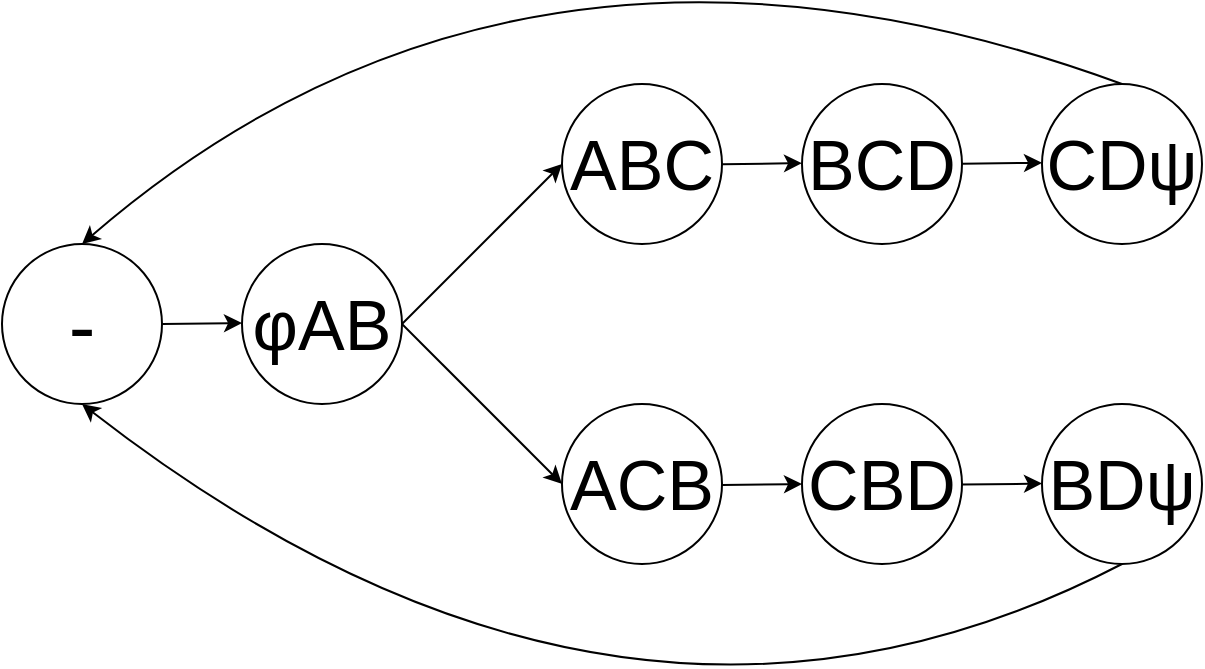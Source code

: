 <mxfile version="22.1.20" type="github">
  <diagram name="Seite-1" id="IBqcnsN6eLZTh5Qhn7dX">
    <mxGraphModel dx="1195" dy="652" grid="1" gridSize="10" guides="1" tooltips="1" connect="1" arrows="1" fold="1" page="1" pageScale="1" pageWidth="1169" pageHeight="827" math="0" shadow="0">
      <root>
        <mxCell id="0" />
        <mxCell id="1" parent="0" />
        <mxCell id="aK3b99Qzdh7lHUsJJeN6-3" value="ABC" style="ellipse;whiteSpace=wrap;html=1;aspect=fixed;fontSize=35;" vertex="1" parent="1">
          <mxGeometry x="480" y="80" width="80" height="80" as="geometry" />
        </mxCell>
        <mxCell id="aK3b99Qzdh7lHUsJJeN6-4" value="φAB" style="ellipse;whiteSpace=wrap;html=1;aspect=fixed;fontSize=35;" vertex="1" parent="1">
          <mxGeometry x="320" y="160" width="80" height="80" as="geometry" />
        </mxCell>
        <mxCell id="aK3b99Qzdh7lHUsJJeN6-6" value="" style="endArrow=classic;html=1;rounded=0;curved=1;entryX=0;entryY=0.5;entryDx=0;entryDy=0;exitX=1;exitY=0.5;exitDx=0;exitDy=0;" edge="1" parent="1" source="aK3b99Qzdh7lHUsJJeN6-4" target="aK3b99Qzdh7lHUsJJeN6-3">
          <mxGeometry width="50" height="50" relative="1" as="geometry">
            <mxPoint x="400" y="200" as="sourcePoint" />
            <mxPoint x="470" y="210" as="targetPoint" />
          </mxGeometry>
        </mxCell>
        <mxCell id="aK3b99Qzdh7lHUsJJeN6-8" value="BDψ" style="ellipse;whiteSpace=wrap;html=1;aspect=fixed;fontSize=35;" vertex="1" parent="1">
          <mxGeometry x="720" y="240" width="80" height="80" as="geometry" />
        </mxCell>
        <mxCell id="aK3b99Qzdh7lHUsJJeN6-10" value="ACB" style="ellipse;whiteSpace=wrap;html=1;aspect=fixed;fontSize=35;" vertex="1" parent="1">
          <mxGeometry x="480" y="240" width="80" height="80" as="geometry" />
        </mxCell>
        <mxCell id="aK3b99Qzdh7lHUsJJeN6-16" value="CDψ" style="ellipse;whiteSpace=wrap;html=1;aspect=fixed;fontSize=35;" vertex="1" parent="1">
          <mxGeometry x="720" y="80" width="80" height="80" as="geometry" />
        </mxCell>
        <mxCell id="aK3b99Qzdh7lHUsJJeN6-20" value="" style="endArrow=classic;html=1;rounded=0;curved=1;entryX=0;entryY=0.5;entryDx=0;entryDy=0;exitX=1;exitY=0.5;exitDx=0;exitDy=0;" edge="1" parent="1" source="aK3b99Qzdh7lHUsJJeN6-1">
          <mxGeometry width="50" height="50" relative="1" as="geometry">
            <mxPoint x="240" y="199.5" as="sourcePoint" />
            <mxPoint x="320" y="199.5" as="targetPoint" />
          </mxGeometry>
        </mxCell>
        <mxCell id="aK3b99Qzdh7lHUsJJeN6-24" value="" style="endArrow=classic;html=1;rounded=0;curved=1;entryX=0;entryY=0.5;entryDx=0;entryDy=0;exitX=1;exitY=0.5;exitDx=0;exitDy=0;" edge="1" parent="1" source="aK3b99Qzdh7lHUsJJeN6-4" target="aK3b99Qzdh7lHUsJJeN6-10">
          <mxGeometry width="50" height="50" relative="1" as="geometry">
            <mxPoint x="410" y="210" as="sourcePoint" />
            <mxPoint x="490" y="170" as="targetPoint" />
          </mxGeometry>
        </mxCell>
        <mxCell id="aK3b99Qzdh7lHUsJJeN6-28" value="" style="endArrow=classic;html=1;rounded=0;curved=1;entryX=0;entryY=0.5;entryDx=0;entryDy=0;exitX=1;exitY=0.5;exitDx=0;exitDy=0;" edge="1" parent="1" target="aK3b99Qzdh7lHUsJJeN6-1">
          <mxGeometry width="50" height="50" relative="1" as="geometry">
            <mxPoint x="240" y="199.5" as="sourcePoint" />
            <mxPoint x="320" y="199.5" as="targetPoint" />
          </mxGeometry>
        </mxCell>
        <mxCell id="aK3b99Qzdh7lHUsJJeN6-1" value="-" style="ellipse;whiteSpace=wrap;html=1;aspect=fixed;fontSize=40;" vertex="1" parent="1">
          <mxGeometry x="200" y="160" width="80" height="80" as="geometry" />
        </mxCell>
        <mxCell id="aK3b99Qzdh7lHUsJJeN6-29" value="BCD" style="ellipse;whiteSpace=wrap;html=1;aspect=fixed;fontSize=35;" vertex="1" parent="1">
          <mxGeometry x="600" y="80" width="80" height="80" as="geometry" />
        </mxCell>
        <mxCell id="aK3b99Qzdh7lHUsJJeN6-30" value="CBD" style="ellipse;whiteSpace=wrap;html=1;aspect=fixed;fontSize=35;" vertex="1" parent="1">
          <mxGeometry x="600" y="240" width="80" height="80" as="geometry" />
        </mxCell>
        <mxCell id="aK3b99Qzdh7lHUsJJeN6-31" value="" style="endArrow=classic;html=1;rounded=0;curved=1;entryX=0;entryY=0.5;entryDx=0;entryDy=0;exitX=1;exitY=0.5;exitDx=0;exitDy=0;fontSize=35;" edge="1" parent="1">
          <mxGeometry width="50" height="50" relative="1" as="geometry">
            <mxPoint x="560" y="120.08" as="sourcePoint" />
            <mxPoint x="600" y="119.58" as="targetPoint" />
          </mxGeometry>
        </mxCell>
        <mxCell id="aK3b99Qzdh7lHUsJJeN6-32" value="" style="endArrow=classic;html=1;rounded=0;curved=1;entryX=0;entryY=0.5;entryDx=0;entryDy=0;exitX=1;exitY=0.5;exitDx=0;exitDy=0;fontSize=35;" edge="1" parent="1">
          <mxGeometry width="50" height="50" relative="1" as="geometry">
            <mxPoint x="560" y="280.5" as="sourcePoint" />
            <mxPoint x="600" y="280" as="targetPoint" />
          </mxGeometry>
        </mxCell>
        <mxCell id="aK3b99Qzdh7lHUsJJeN6-35" value="" style="endArrow=classic;html=1;rounded=0;curved=1;entryX=0;entryY=0.5;entryDx=0;entryDy=0;exitX=1;exitY=0.5;exitDx=0;exitDy=0;fontSize=35;" edge="1" parent="1">
          <mxGeometry width="50" height="50" relative="1" as="geometry">
            <mxPoint x="680" y="119.87" as="sourcePoint" />
            <mxPoint x="720" y="119.37" as="targetPoint" />
          </mxGeometry>
        </mxCell>
        <mxCell id="aK3b99Qzdh7lHUsJJeN6-36" value="" style="endArrow=classic;html=1;rounded=0;curved=1;entryX=0;entryY=0.5;entryDx=0;entryDy=0;exitX=1;exitY=0.5;exitDx=0;exitDy=0;fontSize=35;" edge="1" parent="1">
          <mxGeometry width="50" height="50" relative="1" as="geometry">
            <mxPoint x="680" y="280.29" as="sourcePoint" />
            <mxPoint x="720" y="279.79" as="targetPoint" />
          </mxGeometry>
        </mxCell>
        <mxCell id="aK3b99Qzdh7lHUsJJeN6-39" value="" style="endArrow=classic;html=1;rounded=0;curved=1;exitX=0.5;exitY=1;exitDx=0;exitDy=0;entryX=0.5;entryY=1;entryDx=0;entryDy=0;" edge="1" parent="1" source="aK3b99Qzdh7lHUsJJeN6-8" target="aK3b99Qzdh7lHUsJJeN6-1">
          <mxGeometry width="50" height="50" relative="1" as="geometry">
            <mxPoint x="920" y="240.0" as="sourcePoint" />
            <mxPoint x="600" y="230" as="targetPoint" />
            <Array as="points">
              <mxPoint x="510" y="450" />
            </Array>
          </mxGeometry>
        </mxCell>
        <mxCell id="aK3b99Qzdh7lHUsJJeN6-40" value="" style="endArrow=classic;html=1;rounded=0;curved=1;exitX=0.5;exitY=0;exitDx=0;exitDy=0;entryX=0.5;entryY=0;entryDx=0;entryDy=0;" edge="1" parent="1" source="aK3b99Qzdh7lHUsJJeN6-16" target="aK3b99Qzdh7lHUsJJeN6-1">
          <mxGeometry width="50" height="50" relative="1" as="geometry">
            <mxPoint x="560" y="230" as="sourcePoint" />
            <mxPoint x="600" y="230" as="targetPoint" />
            <Array as="points">
              <mxPoint x="460" y="-30" />
            </Array>
          </mxGeometry>
        </mxCell>
      </root>
    </mxGraphModel>
  </diagram>
</mxfile>
